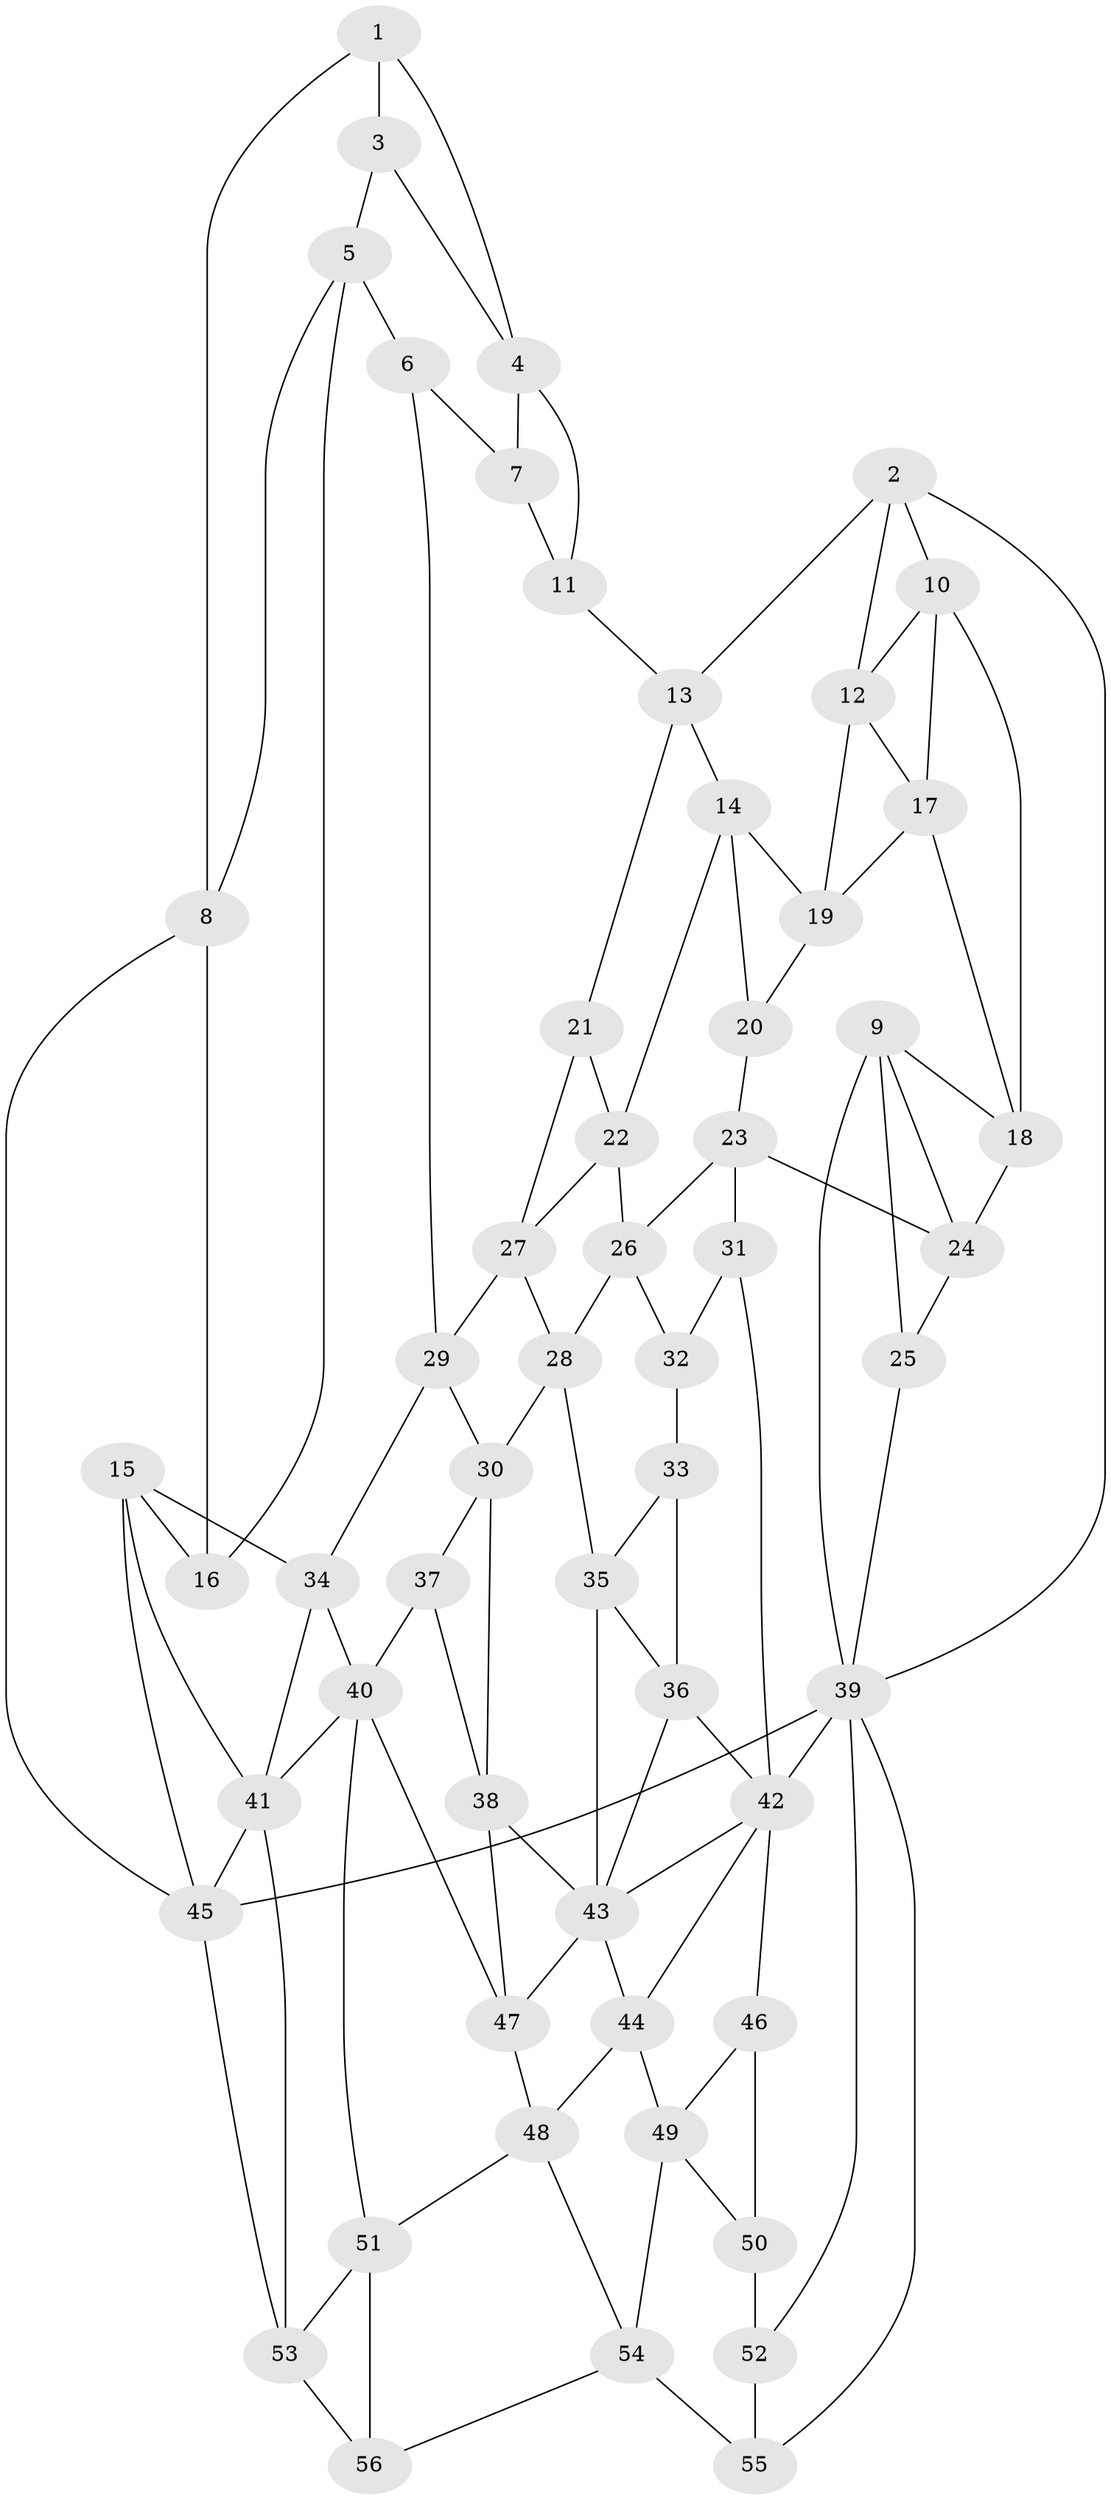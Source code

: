 // original degree distribution, {3: 0.017857142857142856, 4: 0.24107142857142858, 5: 0.5178571428571429, 6: 0.22321428571428573}
// Generated by graph-tools (version 1.1) at 2025/27/03/09/25 03:27:10]
// undirected, 56 vertices, 108 edges
graph export_dot {
graph [start="1"]
  node [color=gray90,style=filled];
  1;
  2;
  3;
  4;
  5;
  6;
  7;
  8;
  9;
  10;
  11;
  12;
  13;
  14;
  15;
  16;
  17;
  18;
  19;
  20;
  21;
  22;
  23;
  24;
  25;
  26;
  27;
  28;
  29;
  30;
  31;
  32;
  33;
  34;
  35;
  36;
  37;
  38;
  39;
  40;
  41;
  42;
  43;
  44;
  45;
  46;
  47;
  48;
  49;
  50;
  51;
  52;
  53;
  54;
  55;
  56;
  1 -- 3 [weight=1.0];
  1 -- 4 [weight=1.0];
  1 -- 8 [weight=1.0];
  2 -- 10 [weight=1.0];
  2 -- 12 [weight=1.0];
  2 -- 13 [weight=1.0];
  2 -- 39 [weight=1.0];
  3 -- 4 [weight=1.0];
  3 -- 5 [weight=1.0];
  4 -- 7 [weight=1.0];
  4 -- 11 [weight=1.0];
  5 -- 6 [weight=1.0];
  5 -- 8 [weight=1.0];
  5 -- 16 [weight=1.0];
  6 -- 7 [weight=1.0];
  6 -- 29 [weight=1.0];
  7 -- 11 [weight=2.0];
  8 -- 16 [weight=1.0];
  8 -- 45 [weight=1.0];
  9 -- 18 [weight=1.0];
  9 -- 24 [weight=1.0];
  9 -- 25 [weight=1.0];
  9 -- 39 [weight=1.0];
  10 -- 12 [weight=1.0];
  10 -- 17 [weight=1.0];
  10 -- 18 [weight=1.0];
  11 -- 13 [weight=1.0];
  12 -- 17 [weight=1.0];
  12 -- 19 [weight=1.0];
  13 -- 14 [weight=1.0];
  13 -- 21 [weight=1.0];
  14 -- 19 [weight=1.0];
  14 -- 20 [weight=1.0];
  14 -- 22 [weight=1.0];
  15 -- 16 [weight=1.0];
  15 -- 34 [weight=1.0];
  15 -- 41 [weight=1.0];
  15 -- 45 [weight=1.0];
  17 -- 18 [weight=1.0];
  17 -- 19 [weight=1.0];
  18 -- 24 [weight=1.0];
  19 -- 20 [weight=1.0];
  20 -- 23 [weight=1.0];
  21 -- 22 [weight=1.0];
  21 -- 27 [weight=1.0];
  22 -- 26 [weight=1.0];
  22 -- 27 [weight=1.0];
  23 -- 24 [weight=1.0];
  23 -- 26 [weight=1.0];
  23 -- 31 [weight=1.0];
  24 -- 25 [weight=1.0];
  25 -- 39 [weight=1.0];
  26 -- 28 [weight=1.0];
  26 -- 32 [weight=1.0];
  27 -- 28 [weight=1.0];
  27 -- 29 [weight=1.0];
  28 -- 30 [weight=1.0];
  28 -- 35 [weight=1.0];
  29 -- 30 [weight=1.0];
  29 -- 34 [weight=1.0];
  30 -- 37 [weight=1.0];
  30 -- 38 [weight=1.0];
  31 -- 32 [weight=2.0];
  31 -- 42 [weight=1.0];
  32 -- 33 [weight=1.0];
  33 -- 35 [weight=1.0];
  33 -- 36 [weight=1.0];
  34 -- 40 [weight=1.0];
  34 -- 41 [weight=1.0];
  35 -- 36 [weight=1.0];
  35 -- 43 [weight=1.0];
  36 -- 42 [weight=1.0];
  36 -- 43 [weight=1.0];
  37 -- 38 [weight=1.0];
  37 -- 40 [weight=2.0];
  38 -- 43 [weight=1.0];
  38 -- 47 [weight=1.0];
  39 -- 42 [weight=1.0];
  39 -- 45 [weight=2.0];
  39 -- 52 [weight=1.0];
  39 -- 55 [weight=1.0];
  40 -- 41 [weight=1.0];
  40 -- 47 [weight=1.0];
  40 -- 51 [weight=1.0];
  41 -- 45 [weight=1.0];
  41 -- 53 [weight=1.0];
  42 -- 43 [weight=1.0];
  42 -- 44 [weight=1.0];
  42 -- 46 [weight=1.0];
  43 -- 44 [weight=1.0];
  43 -- 47 [weight=1.0];
  44 -- 48 [weight=1.0];
  44 -- 49 [weight=1.0];
  45 -- 53 [weight=1.0];
  46 -- 49 [weight=1.0];
  46 -- 50 [weight=1.0];
  47 -- 48 [weight=1.0];
  48 -- 51 [weight=1.0];
  48 -- 54 [weight=1.0];
  49 -- 50 [weight=1.0];
  49 -- 54 [weight=1.0];
  50 -- 52 [weight=2.0];
  51 -- 53 [weight=1.0];
  51 -- 56 [weight=1.0];
  52 -- 55 [weight=1.0];
  53 -- 56 [weight=1.0];
  54 -- 55 [weight=1.0];
  54 -- 56 [weight=1.0];
}
